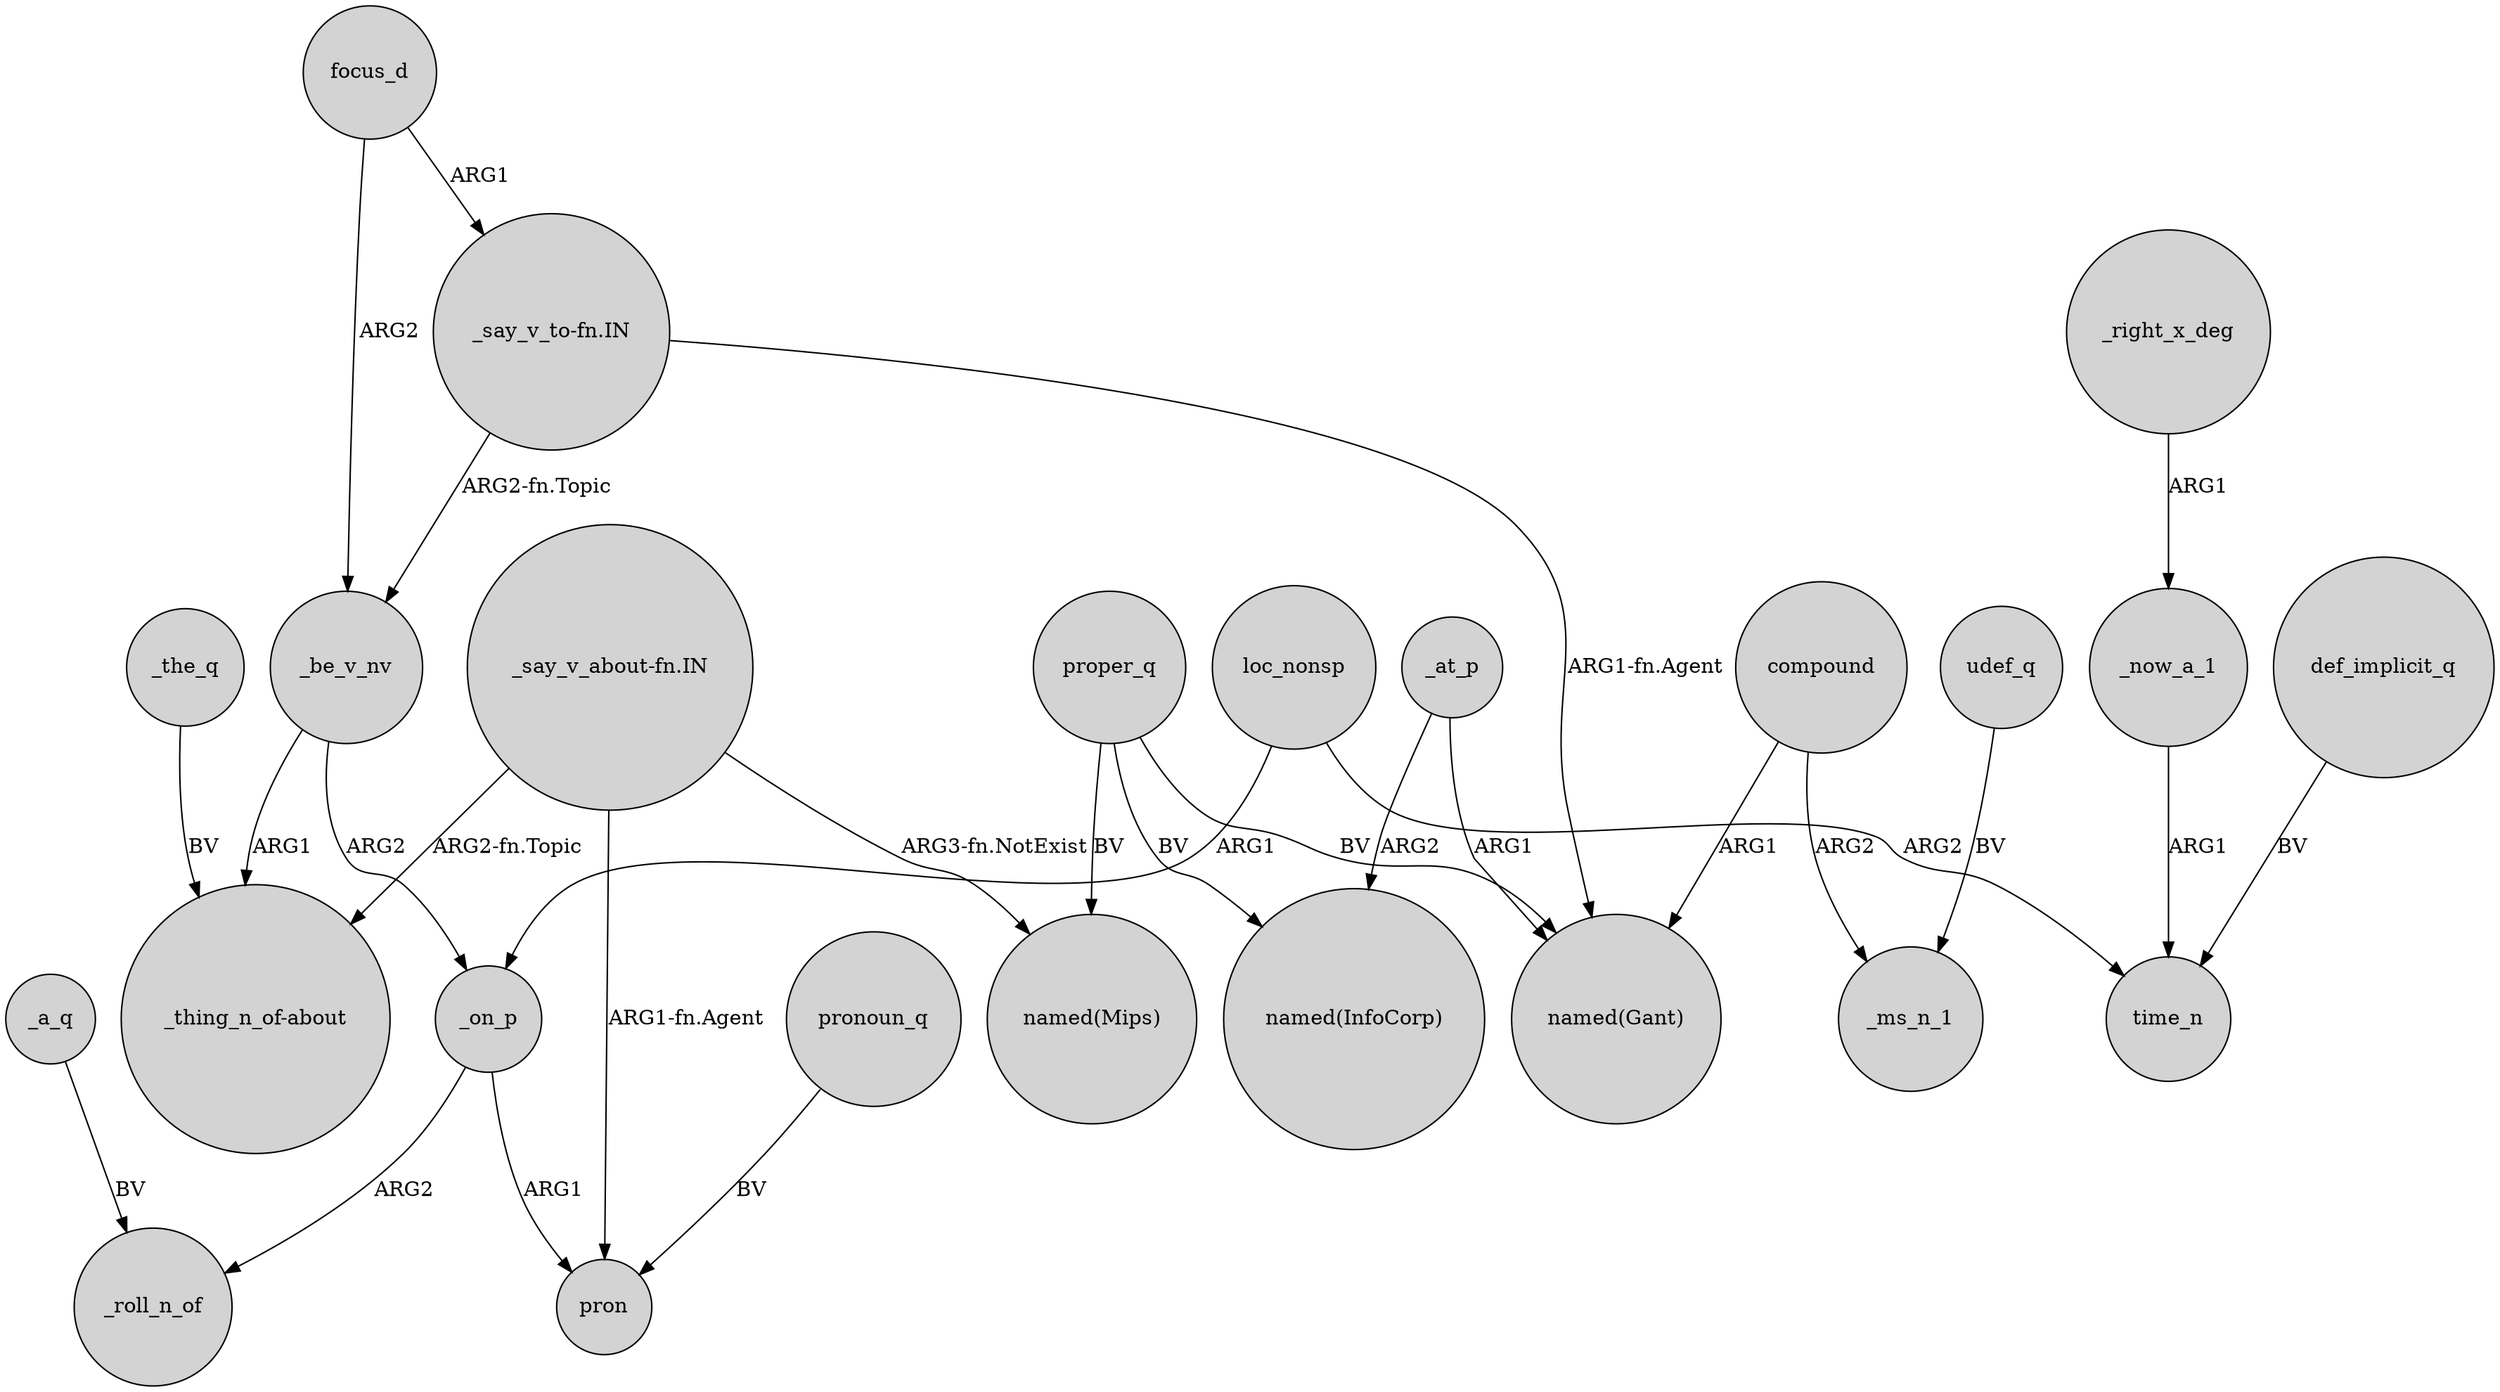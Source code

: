 digraph {
	node [shape=circle style=filled]
	_on_p -> _roll_n_of [label=ARG2]
	proper_q -> "named(Gant)" [label=BV]
	compound -> "named(Gant)" [label=ARG1]
	"_say_v_about-fn.IN" -> pron [label="ARG1-fn.Agent"]
	_be_v_nv -> "_thing_n_of-about" [label=ARG1]
	compound -> _ms_n_1 [label=ARG2]
	focus_d -> "_say_v_to-fn.IN" [label=ARG1]
	loc_nonsp -> time_n [label=ARG2]
	pronoun_q -> pron [label=BV]
	loc_nonsp -> _on_p [label=ARG1]
	udef_q -> _ms_n_1 [label=BV]
	_right_x_deg -> _now_a_1 [label=ARG1]
	"_say_v_about-fn.IN" -> "_thing_n_of-about" [label="ARG2-fn.Topic"]
	focus_d -> _be_v_nv [label=ARG2]
	_now_a_1 -> time_n [label=ARG1]
	"_say_v_to-fn.IN" -> _be_v_nv [label="ARG2-fn.Topic"]
	_at_p -> "named(InfoCorp)" [label=ARG2]
	_at_p -> "named(Gant)" [label=ARG1]
	proper_q -> "named(InfoCorp)" [label=BV]
	_a_q -> _roll_n_of [label=BV]
	_the_q -> "_thing_n_of-about" [label=BV]
	proper_q -> "named(Mips)" [label=BV]
	_on_p -> pron [label=ARG1]
	_be_v_nv -> _on_p [label=ARG2]
	"_say_v_to-fn.IN" -> "named(Gant)" [label="ARG1-fn.Agent"]
	"_say_v_about-fn.IN" -> "named(Mips)" [label="ARG3-fn.NotExist"]
	def_implicit_q -> time_n [label=BV]
}
